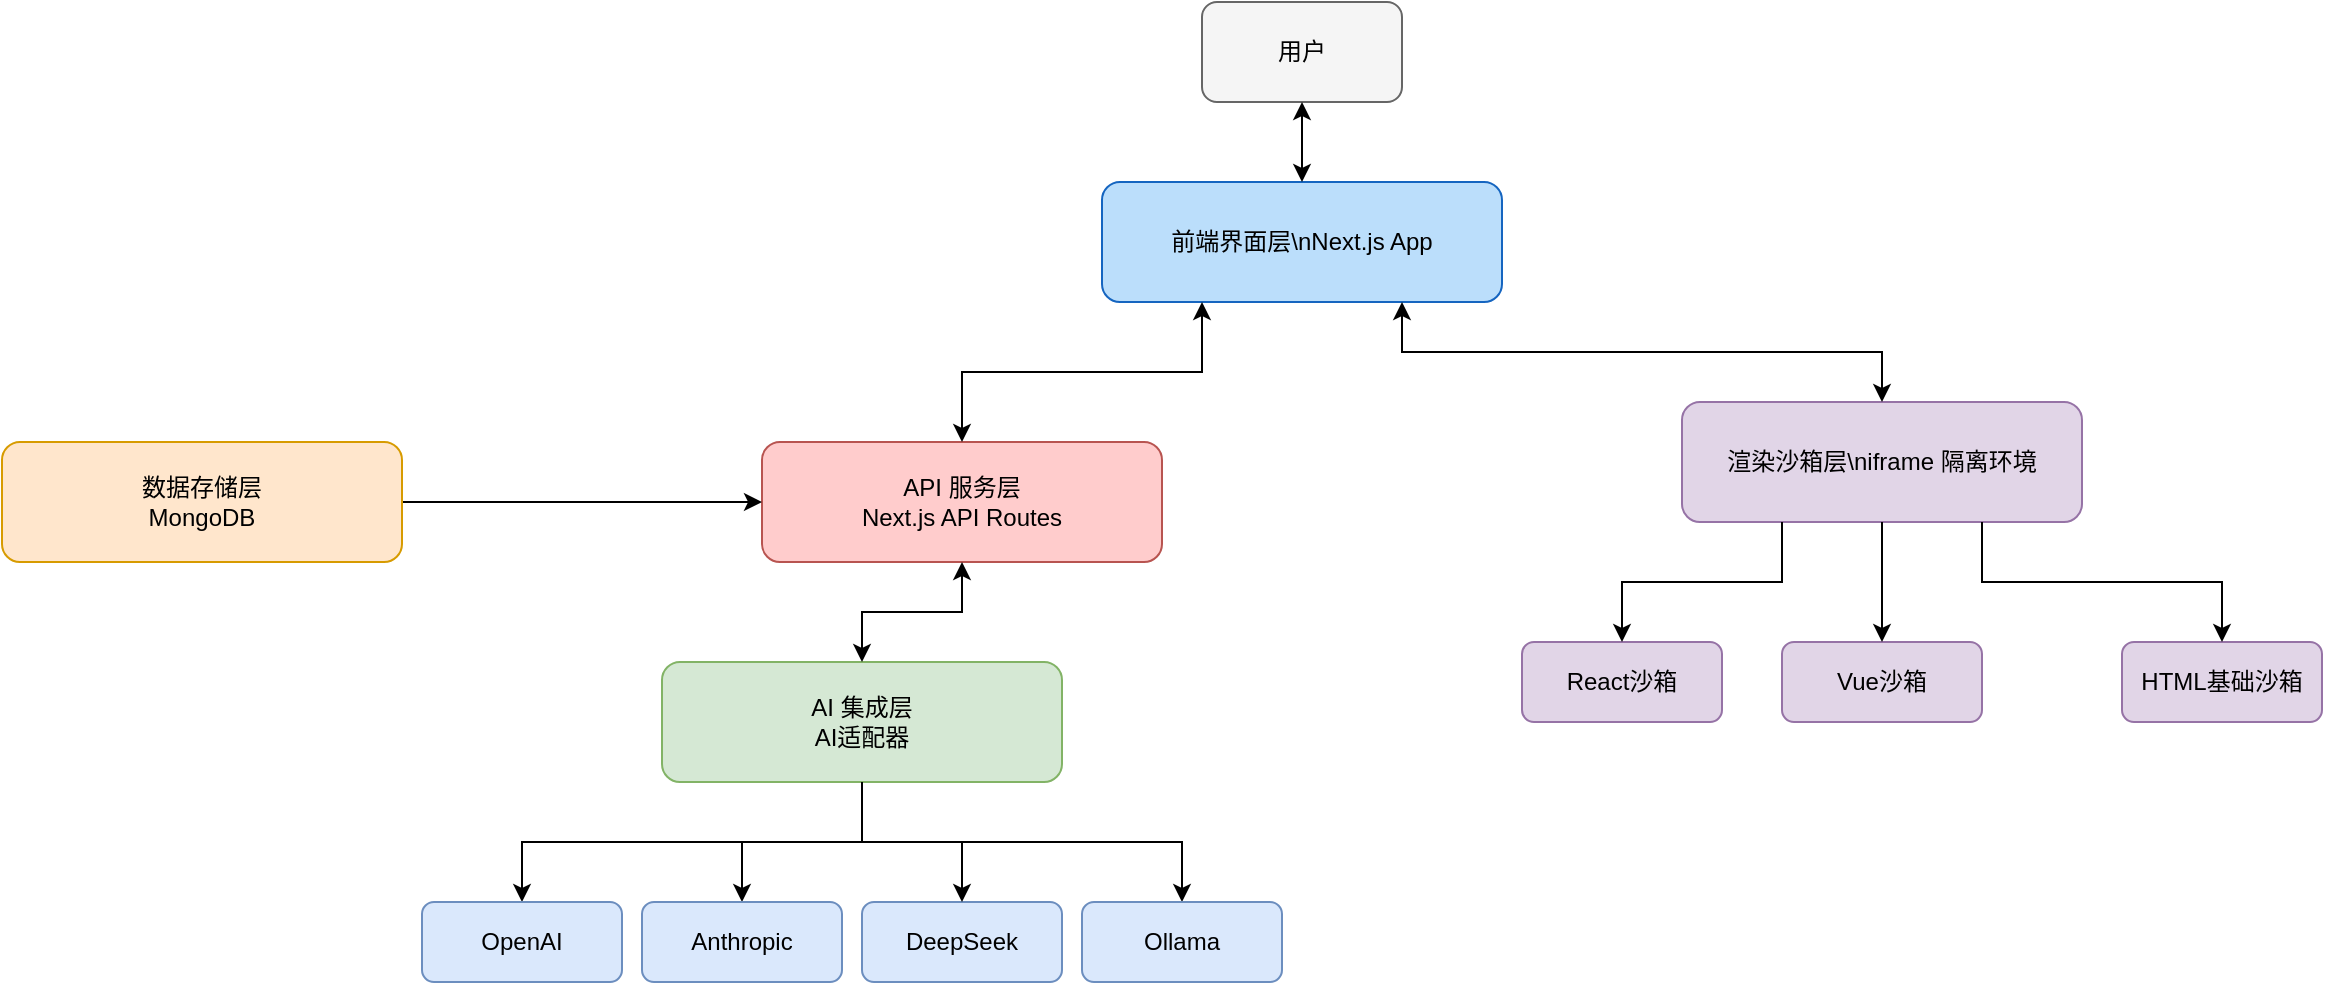 <mxfile version="27.0.5">
  <diagram name="Page-1" id="5A_fqz1k9JqLfgG7WrEQ">
    <mxGraphModel dx="2066" dy="743" grid="1" gridSize="10" guides="1" tooltips="1" connect="1" arrows="1" fold="1" page="1" pageScale="1" pageWidth="1200" pageHeight="1920" math="0" shadow="0">
      <root>
        <mxCell id="0" />
        <mxCell id="1" parent="0" />
        <mxCell id="KiAM-gvSC0PyCgFIn8Pu-1" value="用户" style="rounded=1;whiteSpace=wrap;html=1;fillColor=#f5f5f5;strokeColor=#666666;" vertex="1" parent="1">
          <mxGeometry x="620" y="140" width="100" height="50" as="geometry" />
        </mxCell>
        <mxCell id="KiAM-gvSC0PyCgFIn8Pu-2" value="前端界面层\nNext.js App" style="rounded=1;whiteSpace=wrap;html=1;fillColor=#bbdefb;strokeColor=#1565c0;" vertex="1" parent="1">
          <mxGeometry x="570" y="230" width="200" height="60" as="geometry" />
        </mxCell>
        <mxCell id="KiAM-gvSC0PyCgFIn8Pu-3" value="" style="edgeStyle=orthogonalEdgeStyle;rounded=0;orthogonalLoop=1;jettySize=auto;html=1;exitX=0.5;exitY=1;exitDx=0;exitDy=0;entryX=0.5;entryY=0;entryDx=0;entryDy=0;startArrow=classic;startFill=1;endArrow=classic;endFill=1;" edge="1" parent="1" source="KiAM-gvSC0PyCgFIn8Pu-1" target="KiAM-gvSC0PyCgFIn8Pu-2">
          <mxGeometry relative="1" as="geometry" />
        </mxCell>
        <mxCell id="KiAM-gvSC0PyCgFIn8Pu-4" value="API 服务层&lt;div&gt;Next.js API Routes&lt;/div&gt;" style="rounded=1;whiteSpace=wrap;html=1;fillColor=#ffcccc;strokeColor=#b85450;" vertex="1" parent="1">
          <mxGeometry x="400" y="360" width="200" height="60" as="geometry" />
        </mxCell>
        <mxCell id="KiAM-gvSC0PyCgFIn8Pu-5" value="渲染沙箱层\niframe 隔离环境" style="rounded=1;whiteSpace=wrap;html=1;fillColor=#e1d5e7;strokeColor=#9673a6;" vertex="1" parent="1">
          <mxGeometry x="860" y="340" width="200" height="60" as="geometry" />
        </mxCell>
        <mxCell id="KiAM-gvSC0PyCgFIn8Pu-6" value="" style="edgeStyle=orthogonalEdgeStyle;rounded=0;orthogonalLoop=1;jettySize=auto;html=1;exitX=0.25;exitY=1;exitDx=0;exitDy=0;entryX=0.5;entryY=0;entryDx=0;entryDy=0;startArrow=classic;startFill=1;endArrow=classic;endFill=1;" edge="1" parent="1" source="KiAM-gvSC0PyCgFIn8Pu-2" target="KiAM-gvSC0PyCgFIn8Pu-4">
          <mxGeometry relative="1" as="geometry" />
        </mxCell>
        <mxCell id="KiAM-gvSC0PyCgFIn8Pu-7" value="" style="edgeStyle=orthogonalEdgeStyle;rounded=0;orthogonalLoop=1;jettySize=auto;html=1;exitX=0.75;exitY=1;exitDx=0;exitDy=0;entryX=0.5;entryY=0;entryDx=0;entryDy=0;startArrow=classic;startFill=1;endArrow=classic;endFill=1;" edge="1" parent="1" source="KiAM-gvSC0PyCgFIn8Pu-2" target="KiAM-gvSC0PyCgFIn8Pu-5">
          <mxGeometry relative="1" as="geometry" />
        </mxCell>
        <mxCell id="KiAM-gvSC0PyCgFIn8Pu-28" style="edgeStyle=orthogonalEdgeStyle;rounded=0;orthogonalLoop=1;jettySize=auto;html=1;exitX=0.5;exitY=1;exitDx=0;exitDy=0;entryX=0.5;entryY=0;entryDx=0;entryDy=0;" edge="1" parent="1" source="KiAM-gvSC0PyCgFIn8Pu-8" target="KiAM-gvSC0PyCgFIn8Pu-12">
          <mxGeometry relative="1" as="geometry" />
        </mxCell>
        <mxCell id="KiAM-gvSC0PyCgFIn8Pu-29" style="edgeStyle=orthogonalEdgeStyle;rounded=0;orthogonalLoop=1;jettySize=auto;html=1;exitX=0.5;exitY=1;exitDx=0;exitDy=0;entryX=0.5;entryY=0;entryDx=0;entryDy=0;" edge="1" parent="1" source="KiAM-gvSC0PyCgFIn8Pu-8" target="KiAM-gvSC0PyCgFIn8Pu-15">
          <mxGeometry relative="1" as="geometry" />
        </mxCell>
        <mxCell id="KiAM-gvSC0PyCgFIn8Pu-30" style="edgeStyle=orthogonalEdgeStyle;rounded=0;orthogonalLoop=1;jettySize=auto;html=1;exitX=0.5;exitY=1;exitDx=0;exitDy=0;entryX=0.5;entryY=0;entryDx=0;entryDy=0;" edge="1" parent="1" source="KiAM-gvSC0PyCgFIn8Pu-8" target="KiAM-gvSC0PyCgFIn8Pu-13">
          <mxGeometry relative="1" as="geometry" />
        </mxCell>
        <mxCell id="KiAM-gvSC0PyCgFIn8Pu-8" value="AI 集成层&lt;div&gt;AI适配器&lt;/div&gt;" style="rounded=1;whiteSpace=wrap;html=1;fillColor=#d5e8d4;strokeColor=#82b366;" vertex="1" parent="1">
          <mxGeometry x="350" y="470" width="200" height="60" as="geometry" />
        </mxCell>
        <mxCell id="KiAM-gvSC0PyCgFIn8Pu-27" style="edgeStyle=orthogonalEdgeStyle;rounded=0;orthogonalLoop=1;jettySize=auto;html=1;exitX=1;exitY=0.5;exitDx=0;exitDy=0;" edge="1" parent="1" source="KiAM-gvSC0PyCgFIn8Pu-9" target="KiAM-gvSC0PyCgFIn8Pu-4">
          <mxGeometry relative="1" as="geometry" />
        </mxCell>
        <mxCell id="KiAM-gvSC0PyCgFIn8Pu-9" value="数据存储层&lt;div&gt;MongoDB&lt;/div&gt;" style="rounded=1;whiteSpace=wrap;html=1;fillColor=#ffe6cc;strokeColor=#d79b00;" vertex="1" parent="1">
          <mxGeometry x="20" y="360" width="200" height="60" as="geometry" />
        </mxCell>
        <mxCell id="KiAM-gvSC0PyCgFIn8Pu-10" value="" style="edgeStyle=orthogonalEdgeStyle;rounded=0;orthogonalLoop=1;jettySize=auto;html=1;exitX=0.5;exitY=1;exitDx=0;exitDy=0;entryX=0.5;entryY=0;entryDx=0;entryDy=0;startArrow=classic;startFill=1;endArrow=classic;endFill=1;" edge="1" parent="1" source="KiAM-gvSC0PyCgFIn8Pu-4" target="KiAM-gvSC0PyCgFIn8Pu-8">
          <mxGeometry relative="1" as="geometry" />
        </mxCell>
        <mxCell id="KiAM-gvSC0PyCgFIn8Pu-12" value="OpenAI" style="rounded=1;whiteSpace=wrap;html=1;fillColor=#dae8fc;strokeColor=#6c8ebf;" vertex="1" parent="1">
          <mxGeometry x="230" y="590" width="100" height="40" as="geometry" />
        </mxCell>
        <mxCell id="KiAM-gvSC0PyCgFIn8Pu-13" value="Anthropic" style="rounded=1;whiteSpace=wrap;html=1;fillColor=#dae8fc;strokeColor=#6c8ebf;" vertex="1" parent="1">
          <mxGeometry x="340" y="590" width="100" height="40" as="geometry" />
        </mxCell>
        <mxCell id="KiAM-gvSC0PyCgFIn8Pu-14" value="DeepSeek" style="rounded=1;whiteSpace=wrap;html=1;fillColor=#dae8fc;strokeColor=#6c8ebf;" vertex="1" parent="1">
          <mxGeometry x="450" y="590" width="100" height="40" as="geometry" />
        </mxCell>
        <mxCell id="KiAM-gvSC0PyCgFIn8Pu-15" value="Ollama" style="rounded=1;whiteSpace=wrap;html=1;fillColor=#dae8fc;strokeColor=#6c8ebf;" vertex="1" parent="1">
          <mxGeometry x="560" y="590" width="100" height="40" as="geometry" />
        </mxCell>
        <mxCell id="KiAM-gvSC0PyCgFIn8Pu-18" value="" style="edgeStyle=orthogonalEdgeStyle;rounded=0;orthogonalLoop=1;jettySize=auto;html=1;exitX=0.5;exitY=1;exitDx=0;exitDy=0;entryX=0.5;entryY=0;entryDx=0;entryDy=0;" edge="1" parent="1" source="KiAM-gvSC0PyCgFIn8Pu-8" target="KiAM-gvSC0PyCgFIn8Pu-14">
          <mxGeometry relative="1" as="geometry" />
        </mxCell>
        <mxCell id="KiAM-gvSC0PyCgFIn8Pu-21" value="React沙箱" style="rounded=1;whiteSpace=wrap;html=1;fillColor=#e1d5e7;strokeColor=#9673a6;" vertex="1" parent="1">
          <mxGeometry x="780" y="460" width="100" height="40" as="geometry" />
        </mxCell>
        <mxCell id="KiAM-gvSC0PyCgFIn8Pu-22" value="Vue沙箱" style="rounded=1;whiteSpace=wrap;html=1;fillColor=#e1d5e7;strokeColor=#9673a6;" vertex="1" parent="1">
          <mxGeometry x="910" y="460" width="100" height="40" as="geometry" />
        </mxCell>
        <mxCell id="KiAM-gvSC0PyCgFIn8Pu-23" value="HTML基础沙箱" style="rounded=1;whiteSpace=wrap;html=1;fillColor=#e1d5e7;strokeColor=#9673a6;" vertex="1" parent="1">
          <mxGeometry x="1080" y="460" width="100" height="40" as="geometry" />
        </mxCell>
        <mxCell id="KiAM-gvSC0PyCgFIn8Pu-24" value="" style="edgeStyle=orthogonalEdgeStyle;rounded=0;orthogonalLoop=1;jettySize=auto;html=1;exitX=0.25;exitY=1;exitDx=0;exitDy=0;entryX=0.5;entryY=0;entryDx=0;entryDy=0;" edge="1" parent="1" source="KiAM-gvSC0PyCgFIn8Pu-5" target="KiAM-gvSC0PyCgFIn8Pu-21">
          <mxGeometry relative="1" as="geometry" />
        </mxCell>
        <mxCell id="KiAM-gvSC0PyCgFIn8Pu-25" value="" style="edgeStyle=orthogonalEdgeStyle;rounded=0;orthogonalLoop=1;jettySize=auto;html=1;exitX=0.5;exitY=1;exitDx=0;exitDy=0;entryX=0.5;entryY=0;entryDx=0;entryDy=0;" edge="1" parent="1" source="KiAM-gvSC0PyCgFIn8Pu-5" target="KiAM-gvSC0PyCgFIn8Pu-22">
          <mxGeometry relative="1" as="geometry" />
        </mxCell>
        <mxCell id="KiAM-gvSC0PyCgFIn8Pu-26" value="" style="edgeStyle=orthogonalEdgeStyle;rounded=0;orthogonalLoop=1;jettySize=auto;html=1;exitX=0.75;exitY=1;exitDx=0;exitDy=0;entryX=0.5;entryY=0;entryDx=0;entryDy=0;" edge="1" parent="1" source="KiAM-gvSC0PyCgFIn8Pu-5" target="KiAM-gvSC0PyCgFIn8Pu-23">
          <mxGeometry relative="1" as="geometry" />
        </mxCell>
      </root>
    </mxGraphModel>
  </diagram>
</mxfile>
